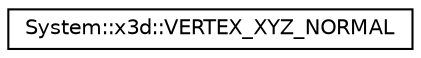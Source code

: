 digraph G
{
  edge [fontname="Helvetica",fontsize="10",labelfontname="Helvetica",labelfontsize="10"];
  node [fontname="Helvetica",fontsize="10",shape=record];
  rankdir="LR";
  Node1 [label="System::x3d::VERTEX_XYZ_NORMAL",height=0.2,width=0.4,color="black", fillcolor="white", style="filled",URL="$struct_system_1_1x3d_1_1_v_e_r_t_e_x___x_y_z___n_o_r_m_a_l.html"];
}
